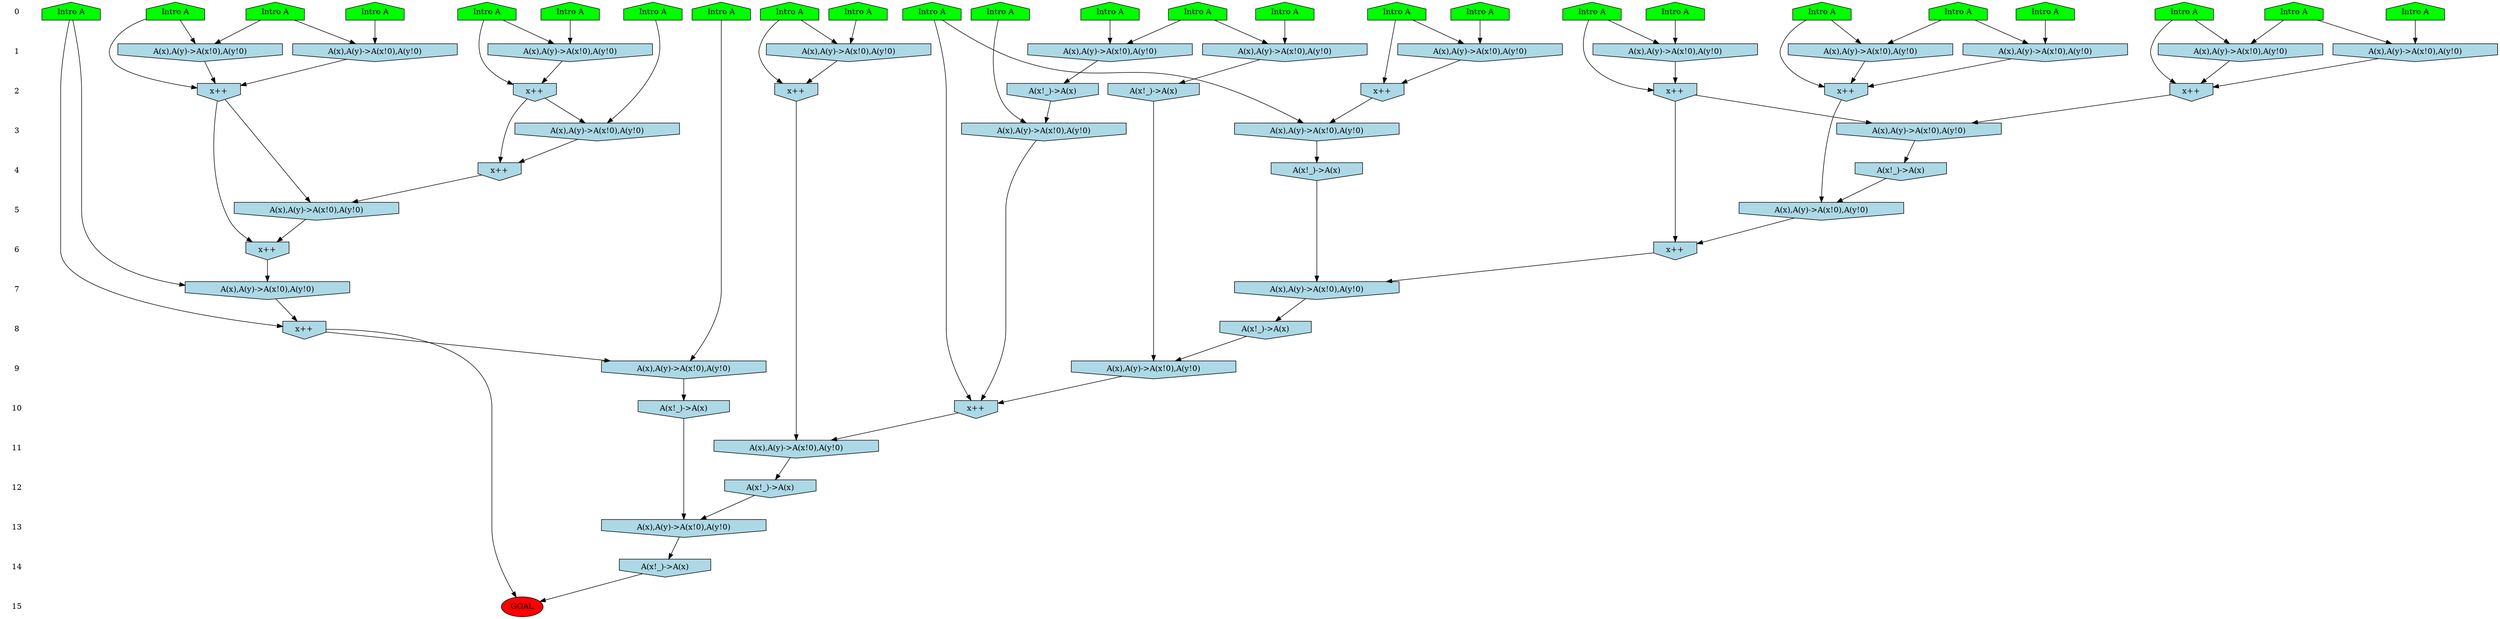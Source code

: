 /* Compression of 1 causal flows obtained in average at 2.946694E+00 t.u */
/* Compressed causal flows were: [945] */
digraph G{
 ranksep=.5 ; 
{ rank = same ; "0" [shape=plaintext] ; node_1 [label ="Intro A", shape=house, style=filled, fillcolor=green] ;
node_2 [label ="Intro A", shape=house, style=filled, fillcolor=green] ;
node_3 [label ="Intro A", shape=house, style=filled, fillcolor=green] ;
node_4 [label ="Intro A", shape=house, style=filled, fillcolor=green] ;
node_5 [label ="Intro A", shape=house, style=filled, fillcolor=green] ;
node_6 [label ="Intro A", shape=house, style=filled, fillcolor=green] ;
node_7 [label ="Intro A", shape=house, style=filled, fillcolor=green] ;
node_8 [label ="Intro A", shape=house, style=filled, fillcolor=green] ;
node_9 [label ="Intro A", shape=house, style=filled, fillcolor=green] ;
node_10 [label ="Intro A", shape=house, style=filled, fillcolor=green] ;
node_11 [label ="Intro A", shape=house, style=filled, fillcolor=green] ;
node_12 [label ="Intro A", shape=house, style=filled, fillcolor=green] ;
node_13 [label ="Intro A", shape=house, style=filled, fillcolor=green] ;
node_14 [label ="Intro A", shape=house, style=filled, fillcolor=green] ;
node_15 [label ="Intro A", shape=house, style=filled, fillcolor=green] ;
node_16 [label ="Intro A", shape=house, style=filled, fillcolor=green] ;
node_17 [label ="Intro A", shape=house, style=filled, fillcolor=green] ;
node_18 [label ="Intro A", shape=house, style=filled, fillcolor=green] ;
node_19 [label ="Intro A", shape=house, style=filled, fillcolor=green] ;
node_20 [label ="Intro A", shape=house, style=filled, fillcolor=green] ;
node_21 [label ="Intro A", shape=house, style=filled, fillcolor=green] ;
node_22 [label ="Intro A", shape=house, style=filled, fillcolor=green] ;
node_23 [label ="Intro A", shape=house, style=filled, fillcolor=green] ;
node_24 [label ="Intro A", shape=house, style=filled, fillcolor=green] ;
node_25 [label ="Intro A", shape=house, style=filled, fillcolor=green] ;
}
{ rank = same ; "1" [shape=plaintext] ; node_26 [label="A(x),A(y)->A(x!0),A(y!0)", shape=invhouse, style=filled, fillcolor = lightblue] ;
node_27 [label="A(x),A(y)->A(x!0),A(y!0)", shape=invhouse, style=filled, fillcolor = lightblue] ;
node_28 [label="A(x),A(y)->A(x!0),A(y!0)", shape=invhouse, style=filled, fillcolor = lightblue] ;
node_29 [label="A(x),A(y)->A(x!0),A(y!0)", shape=invhouse, style=filled, fillcolor = lightblue] ;
node_31 [label="A(x),A(y)->A(x!0),A(y!0)", shape=invhouse, style=filled, fillcolor = lightblue] ;
node_32 [label="A(x),A(y)->A(x!0),A(y!0)", shape=invhouse, style=filled, fillcolor = lightblue] ;
node_33 [label="A(x),A(y)->A(x!0),A(y!0)", shape=invhouse, style=filled, fillcolor = lightblue] ;
node_34 [label="A(x),A(y)->A(x!0),A(y!0)", shape=invhouse, style=filled, fillcolor = lightblue] ;
node_35 [label="A(x),A(y)->A(x!0),A(y!0)", shape=invhouse, style=filled, fillcolor = lightblue] ;
node_37 [label="A(x),A(y)->A(x!0),A(y!0)", shape=invhouse, style=filled, fillcolor = lightblue] ;
node_44 [label="A(x),A(y)->A(x!0),A(y!0)", shape=invhouse, style=filled, fillcolor = lightblue] ;
node_47 [label="A(x),A(y)->A(x!0),A(y!0)", shape=invhouse, style=filled, fillcolor = lightblue] ;
}
{ rank = same ; "2" [shape=plaintext] ; node_30 [label="x++", shape=invhouse, style=filled, fillcolor = lightblue] ;
node_36 [label="x++", shape=invhouse, style=filled, fillcolor = lightblue] ;
node_38 [label="x++", shape=invhouse, style=filled, fillcolor = lightblue] ;
node_39 [label="x++", shape=invhouse, style=filled, fillcolor = lightblue] ;
node_40 [label="x++", shape=invhouse, style=filled, fillcolor = lightblue] ;
node_41 [label="A(x!_)->A(x)", shape=invhouse, style=filled, fillcolor = lightblue] ;
node_45 [label="A(x!_)->A(x)", shape=invhouse, style=filled, fillcolor = lightblue] ;
node_46 [label="x++", shape=invhouse, style=filled, fillcolor = lightblue] ;
node_61 [label="x++", shape=invhouse, style=filled, fillcolor = lightblue] ;
}
{ rank = same ; "3" [shape=plaintext] ; node_42 [label="A(x),A(y)->A(x!0),A(y!0)", shape=invhouse, style=filled, fillcolor = lightblue] ;
node_43 [label="A(x),A(y)->A(x!0),A(y!0)", shape=invhouse, style=filled, fillcolor = lightblue] ;
node_50 [label="A(x),A(y)->A(x!0),A(y!0)", shape=invhouse, style=filled, fillcolor = lightblue] ;
node_59 [label="A(x),A(y)->A(x!0),A(y!0)", shape=invhouse, style=filled, fillcolor = lightblue] ;
}
{ rank = same ; "4" [shape=plaintext] ; node_48 [label="A(x!_)->A(x)", shape=invhouse, style=filled, fillcolor = lightblue] ;
node_49 [label="A(x!_)->A(x)", shape=invhouse, style=filled, fillcolor = lightblue] ;
node_51 [label="x++", shape=invhouse, style=filled, fillcolor = lightblue] ;
}
{ rank = same ; "5" [shape=plaintext] ; node_52 [label="A(x),A(y)->A(x!0),A(y!0)", shape=invhouse, style=filled, fillcolor = lightblue] ;
node_55 [label="A(x),A(y)->A(x!0),A(y!0)", shape=invhouse, style=filled, fillcolor = lightblue] ;
}
{ rank = same ; "6" [shape=plaintext] ; node_53 [label="x++", shape=invhouse, style=filled, fillcolor = lightblue] ;
node_58 [label="x++", shape=invhouse, style=filled, fillcolor = lightblue] ;
}
{ rank = same ; "7" [shape=plaintext] ; node_54 [label="A(x),A(y)->A(x!0),A(y!0)", shape=invhouse, style=filled, fillcolor = lightblue] ;
node_60 [label="A(x),A(y)->A(x!0),A(y!0)", shape=invhouse, style=filled, fillcolor = lightblue] ;
}
{ rank = same ; "8" [shape=plaintext] ; node_56 [label="A(x!_)->A(x)", shape=invhouse, style=filled, fillcolor = lightblue] ;
node_62 [label="x++", shape=invhouse, style=filled, fillcolor = lightblue] ;
}
{ rank = same ; "9" [shape=plaintext] ; node_57 [label="A(x),A(y)->A(x!0),A(y!0)", shape=invhouse, style=filled, fillcolor = lightblue] ;
node_65 [label="A(x),A(y)->A(x!0),A(y!0)", shape=invhouse, style=filled, fillcolor = lightblue] ;
}
{ rank = same ; "10" [shape=plaintext] ; node_63 [label="x++", shape=invhouse, style=filled, fillcolor = lightblue] ;
node_66 [label="A(x!_)->A(x)", shape=invhouse, style=filled, fillcolor = lightblue] ;
}
{ rank = same ; "11" [shape=plaintext] ; node_64 [label="A(x),A(y)->A(x!0),A(y!0)", shape=invhouse, style=filled, fillcolor = lightblue] ;
}
{ rank = same ; "12" [shape=plaintext] ; node_67 [label="A(x!_)->A(x)", shape=invhouse, style=filled, fillcolor = lightblue] ;
}
{ rank = same ; "13" [shape=plaintext] ; node_68 [label="A(x),A(y)->A(x!0),A(y!0)", shape=invhouse, style=filled, fillcolor = lightblue] ;
}
{ rank = same ; "14" [shape=plaintext] ; node_69 [label="A(x!_)->A(x)", shape=invhouse, style=filled, fillcolor = lightblue] ;
}
{ rank = same ; "15" [shape=plaintext] ; node_70 [label ="GOAL", style=filled, fillcolor=red] ;
}
"0" -> "1" [style="invis"]; 
"1" -> "2" [style="invis"]; 
"2" -> "3" [style="invis"]; 
"3" -> "4" [style="invis"]; 
"4" -> "5" [style="invis"]; 
"5" -> "6" [style="invis"]; 
"6" -> "7" [style="invis"]; 
"7" -> "8" [style="invis"]; 
"8" -> "9" [style="invis"]; 
"9" -> "10" [style="invis"]; 
"10" -> "11" [style="invis"]; 
"11" -> "12" [style="invis"]; 
"12" -> "13" [style="invis"]; 
"13" -> "14" [style="invis"]; 
"14" -> "15" [style="invis"]; 
node_3 -> node_26
node_10 -> node_26
node_1 -> node_27
node_14 -> node_27
node_16 -> node_28
node_22 -> node_28
node_7 -> node_29
node_19 -> node_29
node_16 -> node_30
node_28 -> node_30
node_1 -> node_31
node_11 -> node_31
node_2 -> node_32
node_18 -> node_32
node_12 -> node_33
node_15 -> node_33
node_24 -> node_34
node_25 -> node_34
node_12 -> node_35
node_20 -> node_35
node_15 -> node_36
node_33 -> node_36
node_35 -> node_36
node_13 -> node_37
node_25 -> node_37
node_2 -> node_38
node_32 -> node_38
node_11 -> node_39
node_27 -> node_39
node_31 -> node_39
node_13 -> node_40
node_34 -> node_40
node_37 -> node_40
node_26 -> node_41
node_38 -> node_42
node_39 -> node_42
node_9 -> node_43
node_30 -> node_43
node_3 -> node_44
node_8 -> node_44
node_44 -> node_45
node_7 -> node_46
node_29 -> node_46
node_5 -> node_47
node_21 -> node_47
node_43 -> node_48
node_42 -> node_49
node_6 -> node_50
node_46 -> node_50
node_46 -> node_51
node_50 -> node_51
node_36 -> node_52
node_49 -> node_52
node_38 -> node_53
node_52 -> node_53
node_48 -> node_54
node_53 -> node_54
node_40 -> node_55
node_51 -> node_55
node_54 -> node_56
node_45 -> node_57
node_56 -> node_57
node_40 -> node_58
node_55 -> node_58
node_4 -> node_59
node_41 -> node_59
node_17 -> node_60
node_58 -> node_60
node_5 -> node_61
node_47 -> node_61
node_17 -> node_62
node_60 -> node_62
node_9 -> node_63
node_57 -> node_63
node_59 -> node_63
node_61 -> node_64
node_63 -> node_64
node_23 -> node_65
node_62 -> node_65
node_65 -> node_66
node_64 -> node_67
node_66 -> node_68
node_67 -> node_68
node_68 -> node_69
node_62 -> node_70
node_69 -> node_70
}
/*
 Dot generation time: 0.000000
*/